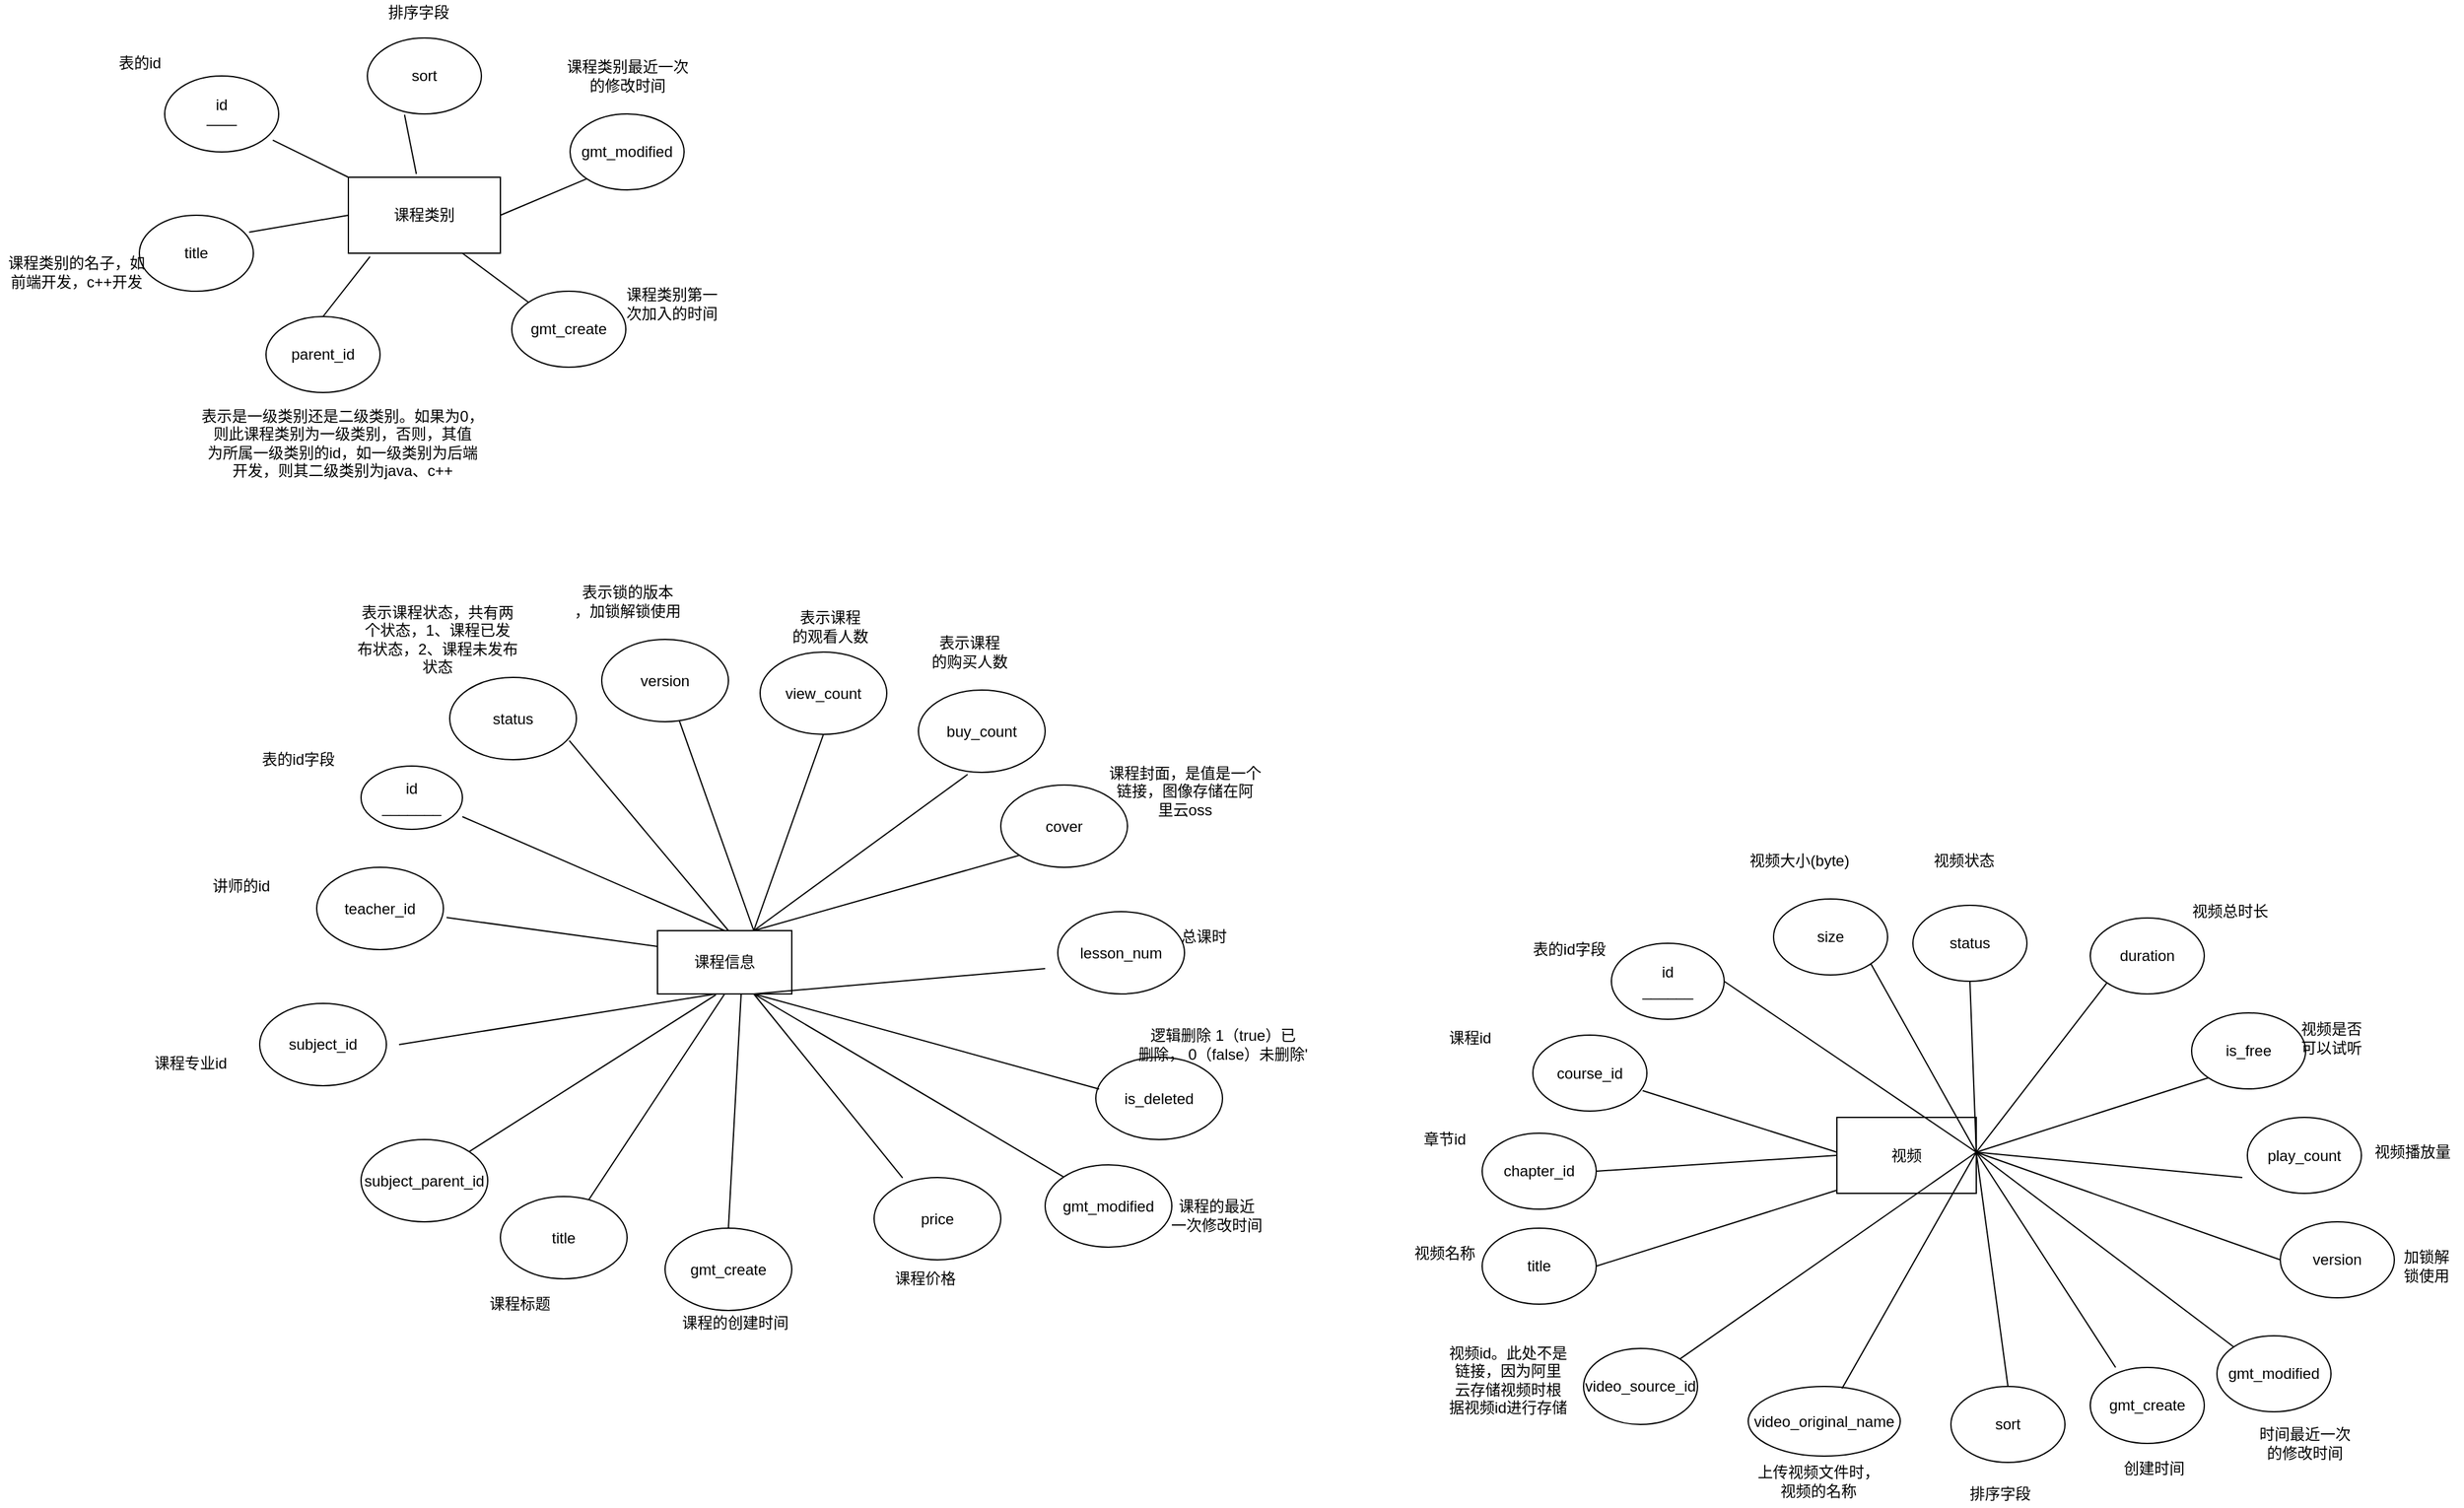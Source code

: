 <mxfile version="18.1.3" type="device"><diagram id="-Kub_AxPF5n6YTANWefS" name="Page-1"><mxGraphModel dx="782" dy="468" grid="1" gridSize="10" guides="1" tooltips="1" connect="1" arrows="1" fold="1" page="1" pageScale="1" pageWidth="827" pageHeight="1169" math="0" shadow="0"><root><mxCell id="0"/><mxCell id="1" parent="0"/><mxCell id="n8Jh0Zcss9-hXuMFW8bq-1" value="课程类别" style="rounded=0;whiteSpace=wrap;html=1;" parent="1" vertex="1"><mxGeometry x="285" y="150" width="120" height="60" as="geometry"/></mxCell><mxCell id="n8Jh0Zcss9-hXuMFW8bq-2" value="id&lt;br&gt;——" style="ellipse;whiteSpace=wrap;html=1;" parent="1" vertex="1"><mxGeometry x="140" y="70" width="90" height="60" as="geometry"/></mxCell><mxCell id="n8Jh0Zcss9-hXuMFW8bq-3" value="title" style="ellipse;whiteSpace=wrap;html=1;" parent="1" vertex="1"><mxGeometry x="120" y="180" width="90" height="60" as="geometry"/></mxCell><mxCell id="n8Jh0Zcss9-hXuMFW8bq-4" value="parent_id" style="ellipse;whiteSpace=wrap;html=1;" parent="1" vertex="1"><mxGeometry x="220" y="260" width="90" height="60" as="geometry"/></mxCell><mxCell id="n8Jh0Zcss9-hXuMFW8bq-5" value="sort" style="ellipse;whiteSpace=wrap;html=1;" parent="1" vertex="1"><mxGeometry x="300" y="40" width="90" height="60" as="geometry"/></mxCell><mxCell id="n8Jh0Zcss9-hXuMFW8bq-6" value="gmt_create" style="ellipse;whiteSpace=wrap;html=1;" parent="1" vertex="1"><mxGeometry x="414" y="240" width="90" height="60" as="geometry"/></mxCell><mxCell id="n8Jh0Zcss9-hXuMFW8bq-7" value="gmt_modified" style="ellipse;whiteSpace=wrap;html=1;" parent="1" vertex="1"><mxGeometry x="460" y="100" width="90" height="60" as="geometry"/></mxCell><mxCell id="n8Jh0Zcss9-hXuMFW8bq-8" value="" style="endArrow=none;html=1;rounded=0;exitX=0.963;exitY=0.222;exitDx=0;exitDy=0;exitPerimeter=0;entryX=0;entryY=0.5;entryDx=0;entryDy=0;" parent="1" source="n8Jh0Zcss9-hXuMFW8bq-3" target="n8Jh0Zcss9-hXuMFW8bq-1" edge="1"><mxGeometry width="50" height="50" relative="1" as="geometry"><mxPoint x="230" y="180" as="sourcePoint"/><mxPoint x="280" y="180" as="targetPoint"/></mxGeometry></mxCell><mxCell id="n8Jh0Zcss9-hXuMFW8bq-9" value="" style="endArrow=none;html=1;rounded=0;exitX=0.948;exitY=0.844;exitDx=0;exitDy=0;exitPerimeter=0;entryX=0;entryY=0;entryDx=0;entryDy=0;" parent="1" source="n8Jh0Zcss9-hXuMFW8bq-2" target="n8Jh0Zcss9-hXuMFW8bq-1" edge="1"><mxGeometry width="50" height="50" relative="1" as="geometry"><mxPoint x="216.67" y="203.32" as="sourcePoint"/><mxPoint x="280" y="180" as="targetPoint"/></mxGeometry></mxCell><mxCell id="n8Jh0Zcss9-hXuMFW8bq-10" value="" style="endArrow=none;html=1;rounded=0;exitX=0.5;exitY=0;exitDx=0;exitDy=0;entryX=0.142;entryY=1.044;entryDx=0;entryDy=0;entryPerimeter=0;" parent="1" source="n8Jh0Zcss9-hXuMFW8bq-4" target="n8Jh0Zcss9-hXuMFW8bq-1" edge="1"><mxGeometry width="50" height="50" relative="1" as="geometry"><mxPoint x="226.67" y="213.32" as="sourcePoint"/><mxPoint x="305" y="200" as="targetPoint"/></mxGeometry></mxCell><mxCell id="n8Jh0Zcss9-hXuMFW8bq-11" value="" style="endArrow=none;html=1;rounded=0;exitX=0;exitY=0;exitDx=0;exitDy=0;entryX=0.75;entryY=1;entryDx=0;entryDy=0;" parent="1" source="n8Jh0Zcss9-hXuMFW8bq-6" target="n8Jh0Zcss9-hXuMFW8bq-1" edge="1"><mxGeometry width="50" height="50" relative="1" as="geometry"><mxPoint x="236.67" y="223.32" as="sourcePoint"/><mxPoint x="315" y="210" as="targetPoint"/></mxGeometry></mxCell><mxCell id="n8Jh0Zcss9-hXuMFW8bq-12" value="" style="endArrow=none;html=1;rounded=0;exitX=1;exitY=0.5;exitDx=0;exitDy=0;entryX=0;entryY=1;entryDx=0;entryDy=0;" parent="1" source="n8Jh0Zcss9-hXuMFW8bq-1" target="n8Jh0Zcss9-hXuMFW8bq-7" edge="1"><mxGeometry width="50" height="50" relative="1" as="geometry"><mxPoint x="246.67" y="233.32" as="sourcePoint"/><mxPoint x="325" y="220" as="targetPoint"/></mxGeometry></mxCell><mxCell id="n8Jh0Zcss9-hXuMFW8bq-13" value="" style="endArrow=none;html=1;rounded=0;exitX=0.326;exitY=1.011;exitDx=0;exitDy=0;exitPerimeter=0;entryX=0.447;entryY=-0.044;entryDx=0;entryDy=0;entryPerimeter=0;" parent="1" source="n8Jh0Zcss9-hXuMFW8bq-5" target="n8Jh0Zcss9-hXuMFW8bq-1" edge="1"><mxGeometry width="50" height="50" relative="1" as="geometry"><mxPoint x="256.67" y="243.32" as="sourcePoint"/><mxPoint x="335" y="230" as="targetPoint"/></mxGeometry></mxCell><mxCell id="n8Jh0Zcss9-hXuMFW8bq-14" value="表的id" style="text;html=1;align=center;verticalAlign=middle;resizable=0;points=[];autosize=1;strokeColor=none;fillColor=none;" parent="1" vertex="1"><mxGeometry x="95" y="50" width="50" height="20" as="geometry"/></mxCell><mxCell id="n8Jh0Zcss9-hXuMFW8bq-15" value="排序字段" style="text;html=1;align=center;verticalAlign=middle;resizable=0;points=[];autosize=1;strokeColor=none;fillColor=none;" parent="1" vertex="1"><mxGeometry x="310" y="10" width="60" height="20" as="geometry"/></mxCell><mxCell id="n8Jh0Zcss9-hXuMFW8bq-16" value="课程类别最近一次&lt;br&gt;的修改时间" style="text;html=1;align=center;verticalAlign=middle;resizable=0;points=[];autosize=1;strokeColor=none;fillColor=none;" parent="1" vertex="1"><mxGeometry x="450" y="55" width="110" height="30" as="geometry"/></mxCell><mxCell id="n8Jh0Zcss9-hXuMFW8bq-18" value="课程类别第一&lt;br&gt;次加入的时间" style="text;html=1;align=center;verticalAlign=middle;resizable=0;points=[];autosize=1;strokeColor=none;fillColor=none;" parent="1" vertex="1"><mxGeometry x="495" y="235" width="90" height="30" as="geometry"/></mxCell><mxCell id="n8Jh0Zcss9-hXuMFW8bq-19" value="表示是一级类别还是二级类别。如果为0，&lt;br&gt;则此课程类别为一级类别，否则，其值&lt;br&gt;为所属一级类别的id，如一级类别为后端&lt;br&gt;开发，则其二级类别为java、c++" style="text;html=1;align=center;verticalAlign=middle;resizable=0;points=[];autosize=1;strokeColor=none;fillColor=none;" parent="1" vertex="1"><mxGeometry x="160" y="330" width="240" height="60" as="geometry"/></mxCell><mxCell id="n8Jh0Zcss9-hXuMFW8bq-20" value="课程类别的名子，如&lt;br&gt;前端开发，c++开发" style="text;html=1;align=center;verticalAlign=middle;resizable=0;points=[];autosize=1;strokeColor=none;fillColor=none;" parent="1" vertex="1"><mxGeometry x="10" y="210" width="120" height="30" as="geometry"/></mxCell><mxCell id="Pkp6nP_VuvFIwzkqP12e-1" value="课程信息" style="rounded=0;whiteSpace=wrap;html=1;" parent="1" vertex="1"><mxGeometry x="529" y="745" width="106" height="50" as="geometry"/></mxCell><mxCell id="Pkp6nP_VuvFIwzkqP12e-2" value="id&lt;br&gt;_______" style="ellipse;whiteSpace=wrap;html=1;" parent="1" vertex="1"><mxGeometry x="295" y="615" width="80" height="50" as="geometry"/></mxCell><mxCell id="Pkp6nP_VuvFIwzkqP12e-3" value="teacher_id" style="ellipse;whiteSpace=wrap;html=1;" parent="1" vertex="1"><mxGeometry x="260" y="695" width="100" height="65" as="geometry"/></mxCell><mxCell id="Pkp6nP_VuvFIwzkqP12e-4" value="subject_id" style="ellipse;whiteSpace=wrap;html=1;" parent="1" vertex="1"><mxGeometry x="215" y="802.5" width="100" height="65" as="geometry"/></mxCell><mxCell id="Pkp6nP_VuvFIwzkqP12e-5" value="subject_parent_id" style="ellipse;whiteSpace=wrap;html=1;" parent="1" vertex="1"><mxGeometry x="295" y="910" width="100" height="65" as="geometry"/></mxCell><mxCell id="Pkp6nP_VuvFIwzkqP12e-6" value="title" style="ellipse;whiteSpace=wrap;html=1;" parent="1" vertex="1"><mxGeometry x="405" y="955" width="100" height="65" as="geometry"/></mxCell><mxCell id="Pkp6nP_VuvFIwzkqP12e-7" value="price" style="ellipse;whiteSpace=wrap;html=1;" parent="1" vertex="1"><mxGeometry x="700" y="940" width="100" height="65" as="geometry"/></mxCell><mxCell id="Pkp6nP_VuvFIwzkqP12e-8" value="lesson_num" style="ellipse;whiteSpace=wrap;html=1;" parent="1" vertex="1"><mxGeometry x="845" y="730" width="100" height="65" as="geometry"/></mxCell><mxCell id="Pkp6nP_VuvFIwzkqP12e-9" value="cover" style="ellipse;whiteSpace=wrap;html=1;" parent="1" vertex="1"><mxGeometry x="800" y="630" width="100" height="65" as="geometry"/></mxCell><mxCell id="Pkp6nP_VuvFIwzkqP12e-10" value="buy_count" style="ellipse;whiteSpace=wrap;html=1;" parent="1" vertex="1"><mxGeometry x="735" y="555" width="100" height="65" as="geometry"/></mxCell><mxCell id="Pkp6nP_VuvFIwzkqP12e-11" value="view_count" style="ellipse;whiteSpace=wrap;html=1;" parent="1" vertex="1"><mxGeometry x="610" y="525" width="100" height="65" as="geometry"/></mxCell><mxCell id="Pkp6nP_VuvFIwzkqP12e-12" value="version" style="ellipse;whiteSpace=wrap;html=1;" parent="1" vertex="1"><mxGeometry x="485" y="515" width="100" height="65" as="geometry"/></mxCell><mxCell id="Pkp6nP_VuvFIwzkqP12e-13" value="status" style="ellipse;whiteSpace=wrap;html=1;" parent="1" vertex="1"><mxGeometry x="365" y="545" width="100" height="65" as="geometry"/></mxCell><mxCell id="Pkp6nP_VuvFIwzkqP12e-14" value="is_deleted" style="ellipse;whiteSpace=wrap;html=1;" parent="1" vertex="1"><mxGeometry x="875" y="845" width="100" height="65" as="geometry"/></mxCell><mxCell id="Pkp6nP_VuvFIwzkqP12e-15" value="gmt_create" style="ellipse;whiteSpace=wrap;html=1;" parent="1" vertex="1"><mxGeometry x="535" y="980" width="100" height="65" as="geometry"/></mxCell><mxCell id="Pkp6nP_VuvFIwzkqP12e-16" value="gmt_modified" style="ellipse;whiteSpace=wrap;html=1;" parent="1" vertex="1"><mxGeometry x="835" y="930" width="100" height="65" as="geometry"/></mxCell><mxCell id="Pkp6nP_VuvFIwzkqP12e-18" value="" style="endArrow=none;html=1;rounded=0;entryX=0.5;entryY=1;entryDx=0;entryDy=0;" parent="1" source="Pkp6nP_VuvFIwzkqP12e-6" target="Pkp6nP_VuvFIwzkqP12e-1" edge="1"><mxGeometry width="50" height="50" relative="1" as="geometry"><mxPoint x="605" y="845" as="sourcePoint"/><mxPoint x="655" y="795" as="targetPoint"/></mxGeometry></mxCell><mxCell id="Pkp6nP_VuvFIwzkqP12e-19" value="" style="endArrow=none;html=1;rounded=0;exitX=1;exitY=0;exitDx=0;exitDy=0;entryX=0.435;entryY=1.014;entryDx=0;entryDy=0;entryPerimeter=0;" parent="1" source="Pkp6nP_VuvFIwzkqP12e-5" target="Pkp6nP_VuvFIwzkqP12e-1" edge="1"><mxGeometry width="50" height="50" relative="1" as="geometry"><mxPoint x="485" y="855" as="sourcePoint"/><mxPoint x="535" y="805" as="targetPoint"/></mxGeometry></mxCell><mxCell id="Pkp6nP_VuvFIwzkqP12e-20" value="" style="endArrow=none;html=1;rounded=0;" parent="1" edge="1"><mxGeometry width="50" height="50" relative="1" as="geometry"><mxPoint x="325" y="835" as="sourcePoint"/><mxPoint x="575" y="795" as="targetPoint"/></mxGeometry></mxCell><mxCell id="Pkp6nP_VuvFIwzkqP12e-21" value="" style="endArrow=none;html=1;rounded=0;exitX=1.025;exitY=0.61;exitDx=0;exitDy=0;exitPerimeter=0;entryX=0;entryY=0.25;entryDx=0;entryDy=0;" parent="1" source="Pkp6nP_VuvFIwzkqP12e-3" target="Pkp6nP_VuvFIwzkqP12e-1" edge="1"><mxGeometry width="50" height="50" relative="1" as="geometry"><mxPoint x="425" y="765" as="sourcePoint"/><mxPoint x="475" y="715" as="targetPoint"/></mxGeometry></mxCell><mxCell id="Pkp6nP_VuvFIwzkqP12e-22" value="" style="endArrow=none;html=1;rounded=0;exitX=1;exitY=0.8;exitDx=0;exitDy=0;exitPerimeter=0;entryX=0.5;entryY=0;entryDx=0;entryDy=0;" parent="1" source="Pkp6nP_VuvFIwzkqP12e-2" target="Pkp6nP_VuvFIwzkqP12e-1" edge="1"><mxGeometry width="50" height="50" relative="1" as="geometry"><mxPoint x="555" y="705" as="sourcePoint"/><mxPoint x="605" y="655" as="targetPoint"/></mxGeometry></mxCell><mxCell id="Pkp6nP_VuvFIwzkqP12e-23" value="" style="endArrow=none;html=1;rounded=0;exitX=0.944;exitY=0.769;exitDx=0;exitDy=0;exitPerimeter=0;" parent="1" source="Pkp6nP_VuvFIwzkqP12e-13" edge="1"><mxGeometry width="50" height="50" relative="1" as="geometry"><mxPoint x="605" y="745" as="sourcePoint"/><mxPoint x="585" y="745" as="targetPoint"/></mxGeometry></mxCell><mxCell id="Pkp6nP_VuvFIwzkqP12e-24" value="" style="endArrow=none;html=1;rounded=0;" parent="1" target="Pkp6nP_VuvFIwzkqP12e-12" edge="1"><mxGeometry width="50" height="50" relative="1" as="geometry"><mxPoint x="605" y="745" as="sourcePoint"/><mxPoint x="655" y="695" as="targetPoint"/></mxGeometry></mxCell><mxCell id="Pkp6nP_VuvFIwzkqP12e-25" value="" style="endArrow=none;html=1;rounded=0;entryX=0.5;entryY=1;entryDx=0;entryDy=0;" parent="1" target="Pkp6nP_VuvFIwzkqP12e-11" edge="1"><mxGeometry width="50" height="50" relative="1" as="geometry"><mxPoint x="605" y="745" as="sourcePoint"/><mxPoint x="655" y="695" as="targetPoint"/></mxGeometry></mxCell><mxCell id="Pkp6nP_VuvFIwzkqP12e-26" value="" style="endArrow=none;html=1;rounded=0;entryX=0.388;entryY=1.025;entryDx=0;entryDy=0;entryPerimeter=0;" parent="1" target="Pkp6nP_VuvFIwzkqP12e-10" edge="1"><mxGeometry width="50" height="50" relative="1" as="geometry"><mxPoint x="605" y="745" as="sourcePoint"/><mxPoint x="655" y="695" as="targetPoint"/></mxGeometry></mxCell><mxCell id="Pkp6nP_VuvFIwzkqP12e-27" value="" style="endArrow=none;html=1;rounded=0;entryX=0;entryY=1;entryDx=0;entryDy=0;" parent="1" target="Pkp6nP_VuvFIwzkqP12e-9" edge="1"><mxGeometry width="50" height="50" relative="1" as="geometry"><mxPoint x="605" y="745" as="sourcePoint"/><mxPoint x="655" y="695" as="targetPoint"/></mxGeometry></mxCell><mxCell id="Pkp6nP_VuvFIwzkqP12e-28" value="" style="endArrow=none;html=1;rounded=0;" parent="1" edge="1"><mxGeometry width="50" height="50" relative="1" as="geometry"><mxPoint x="605" y="795" as="sourcePoint"/><mxPoint x="835" y="775" as="targetPoint"/></mxGeometry></mxCell><mxCell id="Pkp6nP_VuvFIwzkqP12e-29" value="" style="endArrow=none;html=1;rounded=0;entryX=0.026;entryY=0.386;entryDx=0;entryDy=0;entryPerimeter=0;" parent="1" target="Pkp6nP_VuvFIwzkqP12e-14" edge="1"><mxGeometry width="50" height="50" relative="1" as="geometry"><mxPoint x="605" y="795" as="sourcePoint"/><mxPoint x="855" y="865" as="targetPoint"/></mxGeometry></mxCell><mxCell id="Pkp6nP_VuvFIwzkqP12e-30" value="" style="endArrow=none;html=1;rounded=0;exitX=0.623;exitY=1;exitDx=0;exitDy=0;exitPerimeter=0;entryX=0.5;entryY=0;entryDx=0;entryDy=0;" parent="1" source="Pkp6nP_VuvFIwzkqP12e-1" target="Pkp6nP_VuvFIwzkqP12e-15" edge="1"><mxGeometry width="50" height="50" relative="1" as="geometry"><mxPoint x="605" y="845" as="sourcePoint"/><mxPoint x="655" y="795" as="targetPoint"/></mxGeometry></mxCell><mxCell id="Pkp6nP_VuvFIwzkqP12e-31" value="" style="endArrow=none;html=1;rounded=0;entryX=0.225;entryY=0.004;entryDx=0;entryDy=0;entryPerimeter=0;" parent="1" target="Pkp6nP_VuvFIwzkqP12e-7" edge="1"><mxGeometry width="50" height="50" relative="1" as="geometry"><mxPoint x="605" y="795" as="sourcePoint"/><mxPoint x="715" y="935" as="targetPoint"/></mxGeometry></mxCell><mxCell id="Pkp6nP_VuvFIwzkqP12e-32" value="" style="endArrow=none;html=1;rounded=0;entryX=0;entryY=0;entryDx=0;entryDy=0;" parent="1" target="Pkp6nP_VuvFIwzkqP12e-16" edge="1"><mxGeometry width="50" height="50" relative="1" as="geometry"><mxPoint x="605" y="795" as="sourcePoint"/><mxPoint x="835" y="925" as="targetPoint"/></mxGeometry></mxCell><mxCell id="Pkp6nP_VuvFIwzkqP12e-33" value="表的id字段" style="text;html=1;align=center;verticalAlign=middle;resizable=0;points=[];autosize=1;strokeColor=none;fillColor=none;" parent="1" vertex="1"><mxGeometry x="210" y="600" width="70" height="20" as="geometry"/></mxCell><mxCell id="Pkp6nP_VuvFIwzkqP12e-34" value="表示课程状态，共有两&lt;br&gt;个状态，1、课程已发&lt;br&gt;布状态，2、课程未发布&lt;br&gt;状态" style="text;html=1;align=center;verticalAlign=middle;resizable=0;points=[];autosize=1;strokeColor=none;fillColor=none;" parent="1" vertex="1"><mxGeometry x="285" y="485" width="140" height="60" as="geometry"/></mxCell><mxCell id="Pkp6nP_VuvFIwzkqP12e-35" value="表示锁的版本&lt;br&gt;，加锁解锁使用" style="text;html=1;align=center;verticalAlign=middle;resizable=0;points=[];autosize=1;strokeColor=none;fillColor=none;" parent="1" vertex="1"><mxGeometry x="455" y="470" width="100" height="30" as="geometry"/></mxCell><mxCell id="Pkp6nP_VuvFIwzkqP12e-36" value="表示课程&lt;br&gt;的观看人数" style="text;html=1;align=center;verticalAlign=middle;resizable=0;points=[];autosize=1;strokeColor=none;fillColor=none;" parent="1" vertex="1"><mxGeometry x="625" y="490" width="80" height="30" as="geometry"/></mxCell><mxCell id="Pkp6nP_VuvFIwzkqP12e-37" value="表示课程&lt;br&gt;的购买人数" style="text;html=1;align=center;verticalAlign=middle;resizable=0;points=[];autosize=1;strokeColor=none;fillColor=none;" parent="1" vertex="1"><mxGeometry x="735" y="510" width="80" height="30" as="geometry"/></mxCell><mxCell id="Pkp6nP_VuvFIwzkqP12e-38" value="课程封面，是值是一个&lt;br&gt;链接，图像存储在阿&lt;br&gt;里云oss" style="text;html=1;align=center;verticalAlign=middle;resizable=0;points=[];autosize=1;strokeColor=none;fillColor=none;" parent="1" vertex="1"><mxGeometry x="875" y="610" width="140" height="50" as="geometry"/></mxCell><mxCell id="Pkp6nP_VuvFIwzkqP12e-39" value="总课时" style="text;html=1;align=center;verticalAlign=middle;resizable=0;points=[];autosize=1;strokeColor=none;fillColor=none;" parent="1" vertex="1"><mxGeometry x="935" y="740" width="50" height="20" as="geometry"/></mxCell><mxCell id="Pkp6nP_VuvFIwzkqP12e-40" value="逻辑删除 1（true）已&lt;br&gt;删除， 0（false）未删除'" style="text;html=1;align=center;verticalAlign=middle;resizable=0;points=[];autosize=1;strokeColor=none;fillColor=none;" parent="1" vertex="1"><mxGeometry x="900" y="820" width="150" height="30" as="geometry"/></mxCell><mxCell id="Pkp6nP_VuvFIwzkqP12e-41" value="课程的最近&lt;br&gt;一次修改时间" style="text;html=1;align=center;verticalAlign=middle;resizable=0;points=[];autosize=1;strokeColor=none;fillColor=none;" parent="1" vertex="1"><mxGeometry x="925" y="955" width="90" height="30" as="geometry"/></mxCell><mxCell id="Pkp6nP_VuvFIwzkqP12e-42" value="课程价格" style="text;html=1;align=center;verticalAlign=middle;resizable=0;points=[];autosize=1;strokeColor=none;fillColor=none;" parent="1" vertex="1"><mxGeometry x="710" y="1010" width="60" height="20" as="geometry"/></mxCell><mxCell id="Pkp6nP_VuvFIwzkqP12e-43" value="课程的创建时间" style="text;html=1;align=center;verticalAlign=middle;resizable=0;points=[];autosize=1;strokeColor=none;fillColor=none;" parent="1" vertex="1"><mxGeometry x="540" y="1045" width="100" height="20" as="geometry"/></mxCell><mxCell id="Pkp6nP_VuvFIwzkqP12e-44" value="课程标题" style="text;html=1;align=center;verticalAlign=middle;resizable=0;points=[];autosize=1;strokeColor=none;fillColor=none;" parent="1" vertex="1"><mxGeometry x="390" y="1030" width="60" height="20" as="geometry"/></mxCell><mxCell id="Pkp6nP_VuvFIwzkqP12e-45" value="课程专业id" style="text;html=1;align=center;verticalAlign=middle;resizable=0;points=[];autosize=1;strokeColor=none;fillColor=none;" parent="1" vertex="1"><mxGeometry x="125" y="840" width="70" height="20" as="geometry"/></mxCell><mxCell id="Pkp6nP_VuvFIwzkqP12e-46" value="讲师的id" style="text;html=1;align=center;verticalAlign=middle;resizable=0;points=[];autosize=1;strokeColor=none;fillColor=none;" parent="1" vertex="1"><mxGeometry x="170" y="700" width="60" height="20" as="geometry"/></mxCell><mxCell id="8e_kMy3mZPGeUAPlUHab-2" value="视频" style="whiteSpace=wrap;html=1;" vertex="1" parent="1"><mxGeometry x="1460" y="892.5" width="110" height="60" as="geometry"/></mxCell><mxCell id="8e_kMy3mZPGeUAPlUHab-3" value="id&lt;br&gt;______" style="ellipse;whiteSpace=wrap;html=1;" vertex="1" parent="1"><mxGeometry x="1282" y="755" width="89" height="60" as="geometry"/></mxCell><mxCell id="8e_kMy3mZPGeUAPlUHab-7" value="course_id" style="ellipse;whiteSpace=wrap;html=1;" vertex="1" parent="1"><mxGeometry x="1220" y="827.5" width="90" height="60" as="geometry"/></mxCell><mxCell id="8e_kMy3mZPGeUAPlUHab-8" value="chapter_id" style="ellipse;whiteSpace=wrap;html=1;" vertex="1" parent="1"><mxGeometry x="1180" y="905" width="90" height="60" as="geometry"/></mxCell><mxCell id="8e_kMy3mZPGeUAPlUHab-9" value="title" style="ellipse;whiteSpace=wrap;html=1;" vertex="1" parent="1"><mxGeometry x="1180" y="980" width="90" height="60" as="geometry"/></mxCell><mxCell id="8e_kMy3mZPGeUAPlUHab-10" value="video_source_id" style="ellipse;whiteSpace=wrap;html=1;" vertex="1" parent="1"><mxGeometry x="1260" y="1075" width="90" height="60" as="geometry"/></mxCell><mxCell id="8e_kMy3mZPGeUAPlUHab-11" value="video_original_name" style="ellipse;whiteSpace=wrap;html=1;" vertex="1" parent="1"><mxGeometry x="1390" y="1105" width="120" height="55" as="geometry"/></mxCell><mxCell id="8e_kMy3mZPGeUAPlUHab-12" value="sort" style="ellipse;whiteSpace=wrap;html=1;" vertex="1" parent="1"><mxGeometry x="1550" y="1105" width="90" height="60" as="geometry"/></mxCell><mxCell id="8e_kMy3mZPGeUAPlUHab-13" value="play_count" style="ellipse;whiteSpace=wrap;html=1;" vertex="1" parent="1"><mxGeometry x="1784" y="892.5" width="90" height="60" as="geometry"/></mxCell><mxCell id="8e_kMy3mZPGeUAPlUHab-14" value="is_free" style="ellipse;whiteSpace=wrap;html=1;" vertex="1" parent="1"><mxGeometry x="1740" y="810" width="90" height="60" as="geometry"/></mxCell><mxCell id="8e_kMy3mZPGeUAPlUHab-15" value="duration" style="ellipse;whiteSpace=wrap;html=1;" vertex="1" parent="1"><mxGeometry x="1660" y="735" width="90" height="60" as="geometry"/></mxCell><mxCell id="8e_kMy3mZPGeUAPlUHab-16" value="status" style="ellipse;whiteSpace=wrap;html=1;" vertex="1" parent="1"><mxGeometry x="1520" y="725" width="90" height="60" as="geometry"/></mxCell><mxCell id="8e_kMy3mZPGeUAPlUHab-17" value="size" style="ellipse;whiteSpace=wrap;html=1;" vertex="1" parent="1"><mxGeometry x="1410" y="720" width="90" height="60" as="geometry"/></mxCell><mxCell id="8e_kMy3mZPGeUAPlUHab-18" value="version" style="ellipse;whiteSpace=wrap;html=1;" vertex="1" parent="1"><mxGeometry x="1810" y="975" width="90" height="60" as="geometry"/></mxCell><mxCell id="8e_kMy3mZPGeUAPlUHab-19" value="gmt_create" style="ellipse;whiteSpace=wrap;html=1;" vertex="1" parent="1"><mxGeometry x="1660" y="1090" width="90" height="60" as="geometry"/></mxCell><mxCell id="8e_kMy3mZPGeUAPlUHab-20" value="gmt_modified" style="ellipse;whiteSpace=wrap;html=1;" vertex="1" parent="1"><mxGeometry x="1760" y="1065" width="90" height="60" as="geometry"/></mxCell><mxCell id="8e_kMy3mZPGeUAPlUHab-21" value="表的id字段&amp;nbsp;" style="text;html=1;align=center;verticalAlign=middle;resizable=0;points=[];autosize=1;strokeColor=none;fillColor=none;" vertex="1" parent="1"><mxGeometry x="1210" y="750" width="80" height="20" as="geometry"/></mxCell><mxCell id="8e_kMy3mZPGeUAPlUHab-22" value="课程id" style="text;html=1;align=center;verticalAlign=middle;resizable=0;points=[];autosize=1;strokeColor=none;fillColor=none;" vertex="1" parent="1"><mxGeometry x="1145" y="820" width="50" height="20" as="geometry"/></mxCell><mxCell id="8e_kMy3mZPGeUAPlUHab-23" value="章节id" style="text;html=1;align=center;verticalAlign=middle;resizable=0;points=[];autosize=1;strokeColor=none;fillColor=none;" vertex="1" parent="1"><mxGeometry x="1125" y="900" width="50" height="20" as="geometry"/></mxCell><mxCell id="8e_kMy3mZPGeUAPlUHab-24" value="视频名称" style="text;html=1;align=center;verticalAlign=middle;resizable=0;points=[];autosize=1;strokeColor=none;fillColor=none;" vertex="1" parent="1"><mxGeometry x="1120" y="990" width="60" height="20" as="geometry"/></mxCell><mxCell id="8e_kMy3mZPGeUAPlUHab-25" value="视频id。此处不是&lt;br&gt;链接，因为阿里&lt;br&gt;云存储视频时根&lt;br&gt;据视频id进行存储" style="text;html=1;align=center;verticalAlign=middle;resizable=0;points=[];autosize=1;strokeColor=none;fillColor=none;" vertex="1" parent="1"><mxGeometry x="1145" y="1070" width="110" height="60" as="geometry"/></mxCell><mxCell id="8e_kMy3mZPGeUAPlUHab-26" value="上传视频文件时，&lt;br&gt;视频的名称" style="text;html=1;align=center;verticalAlign=middle;resizable=0;points=[];autosize=1;strokeColor=none;fillColor=none;" vertex="1" parent="1"><mxGeometry x="1390" y="1165" width="110" height="30" as="geometry"/></mxCell><mxCell id="8e_kMy3mZPGeUAPlUHab-27" value="排序字段&amp;nbsp;" style="text;html=1;align=center;verticalAlign=middle;resizable=0;points=[];autosize=1;strokeColor=none;fillColor=none;" vertex="1" parent="1"><mxGeometry x="1555" y="1180" width="70" height="20" as="geometry"/></mxCell><mxCell id="8e_kMy3mZPGeUAPlUHab-28" value="创建时间" style="text;html=1;align=center;verticalAlign=middle;resizable=0;points=[];autosize=1;strokeColor=none;fillColor=none;" vertex="1" parent="1"><mxGeometry x="1680" y="1160" width="60" height="20" as="geometry"/></mxCell><mxCell id="8e_kMy3mZPGeUAPlUHab-29" value="时间最近一次&lt;br&gt;的修改时间" style="text;html=1;align=center;verticalAlign=middle;resizable=0;points=[];autosize=1;strokeColor=none;fillColor=none;" vertex="1" parent="1"><mxGeometry x="1784" y="1135" width="90" height="30" as="geometry"/></mxCell><mxCell id="8e_kMy3mZPGeUAPlUHab-30" value="加锁解&lt;br&gt;锁使用" style="text;html=1;align=center;verticalAlign=middle;resizable=0;points=[];autosize=1;strokeColor=none;fillColor=none;" vertex="1" parent="1"><mxGeometry x="1900" y="995" width="50" height="30" as="geometry"/></mxCell><mxCell id="8e_kMy3mZPGeUAPlUHab-31" value="视频播放量" style="text;html=1;align=center;verticalAlign=middle;resizable=0;points=[];autosize=1;strokeColor=none;fillColor=none;" vertex="1" parent="1"><mxGeometry x="1874" y="910" width="80" height="20" as="geometry"/></mxCell><mxCell id="8e_kMy3mZPGeUAPlUHab-32" value="视频是否&lt;br&gt;可以试听" style="text;html=1;align=center;verticalAlign=middle;resizable=0;points=[];autosize=1;strokeColor=none;fillColor=none;" vertex="1" parent="1"><mxGeometry x="1820" y="815" width="60" height="30" as="geometry"/></mxCell><mxCell id="8e_kMy3mZPGeUAPlUHab-33" value="视频总时长" style="text;html=1;align=center;verticalAlign=middle;resizable=0;points=[];autosize=1;strokeColor=none;fillColor=none;" vertex="1" parent="1"><mxGeometry x="1730" y="720" width="80" height="20" as="geometry"/></mxCell><mxCell id="8e_kMy3mZPGeUAPlUHab-34" value="视频状态" style="text;html=1;align=center;verticalAlign=middle;resizable=0;points=[];autosize=1;strokeColor=none;fillColor=none;" vertex="1" parent="1"><mxGeometry x="1530" y="680" width="60" height="20" as="geometry"/></mxCell><mxCell id="8e_kMy3mZPGeUAPlUHab-35" value="视频大小(byte)" style="text;html=1;align=center;verticalAlign=middle;resizable=0;points=[];autosize=1;strokeColor=none;fillColor=none;" vertex="1" parent="1"><mxGeometry x="1385" y="680" width="90" height="20" as="geometry"/></mxCell><mxCell id="8e_kMy3mZPGeUAPlUHab-36" value="" style="endArrow=none;html=1;rounded=0;exitX=0;exitY=0.5;exitDx=0;exitDy=0;entryX=1;entryY=0.5;entryDx=0;entryDy=0;" edge="1" parent="1" source="8e_kMy3mZPGeUAPlUHab-2" target="8e_kMy3mZPGeUAPlUHab-8"><mxGeometry width="50" height="50" relative="1" as="geometry"><mxPoint x="1520" y="970" as="sourcePoint"/><mxPoint x="1570" y="920" as="targetPoint"/></mxGeometry></mxCell><mxCell id="8e_kMy3mZPGeUAPlUHab-37" value="" style="endArrow=none;html=1;rounded=0;exitX=1;exitY=0.5;exitDx=0;exitDy=0;" edge="1" parent="1" source="8e_kMy3mZPGeUAPlUHab-9"><mxGeometry width="50" height="50" relative="1" as="geometry"><mxPoint x="1520" y="970" as="sourcePoint"/><mxPoint x="1460" y="950" as="targetPoint"/></mxGeometry></mxCell><mxCell id="8e_kMy3mZPGeUAPlUHab-38" value="" style="endArrow=none;html=1;rounded=0;exitX=0;exitY=1;exitDx=0;exitDy=0;" edge="1" parent="1" source="8e_kMy3mZPGeUAPlUHab-14"><mxGeometry width="50" height="50" relative="1" as="geometry"><mxPoint x="1520" y="970" as="sourcePoint"/><mxPoint x="1570" y="920" as="targetPoint"/></mxGeometry></mxCell><mxCell id="8e_kMy3mZPGeUAPlUHab-39" value="" style="endArrow=none;html=1;rounded=0;" edge="1" parent="1"><mxGeometry width="50" height="50" relative="1" as="geometry"><mxPoint x="1780" y="940" as="sourcePoint"/><mxPoint x="1570" y="920" as="targetPoint"/></mxGeometry></mxCell><mxCell id="8e_kMy3mZPGeUAPlUHab-40" value="" style="endArrow=none;html=1;rounded=0;exitX=0;exitY=0.5;exitDx=0;exitDy=0;" edge="1" parent="1" source="8e_kMy3mZPGeUAPlUHab-18"><mxGeometry width="50" height="50" relative="1" as="geometry"><mxPoint x="1820" y="1010" as="sourcePoint"/><mxPoint x="1570" y="920" as="targetPoint"/></mxGeometry></mxCell><mxCell id="8e_kMy3mZPGeUAPlUHab-42" value="" style="endArrow=none;html=1;rounded=0;exitX=0;exitY=0;exitDx=0;exitDy=0;" edge="1" parent="1" source="8e_kMy3mZPGeUAPlUHab-20"><mxGeometry width="50" height="50" relative="1" as="geometry"><mxPoint x="1520" y="970" as="sourcePoint"/><mxPoint x="1570" y="920" as="targetPoint"/></mxGeometry></mxCell><mxCell id="8e_kMy3mZPGeUAPlUHab-43" value="" style="endArrow=none;html=1;rounded=0;exitX=0.222;exitY=0;exitDx=0;exitDy=0;exitPerimeter=0;" edge="1" parent="1" source="8e_kMy3mZPGeUAPlUHab-19"><mxGeometry width="50" height="50" relative="1" as="geometry"><mxPoint x="1520" y="970" as="sourcePoint"/><mxPoint x="1570" y="920" as="targetPoint"/></mxGeometry></mxCell><mxCell id="8e_kMy3mZPGeUAPlUHab-44" value="" style="endArrow=none;html=1;rounded=0;exitX=0.5;exitY=0;exitDx=0;exitDy=0;" edge="1" parent="1" source="8e_kMy3mZPGeUAPlUHab-12"><mxGeometry width="50" height="50" relative="1" as="geometry"><mxPoint x="1580" y="1100" as="sourcePoint"/><mxPoint x="1570" y="920" as="targetPoint"/></mxGeometry></mxCell><mxCell id="8e_kMy3mZPGeUAPlUHab-45" value="" style="endArrow=none;html=1;rounded=0;exitX=0.617;exitY=0.03;exitDx=0;exitDy=0;exitPerimeter=0;" edge="1" parent="1" source="8e_kMy3mZPGeUAPlUHab-11"><mxGeometry width="50" height="50" relative="1" as="geometry"><mxPoint x="1520" y="970" as="sourcePoint"/><mxPoint x="1570" y="920" as="targetPoint"/></mxGeometry></mxCell><mxCell id="8e_kMy3mZPGeUAPlUHab-46" value="" style="endArrow=none;html=1;rounded=0;" edge="1" parent="1" source="8e_kMy3mZPGeUAPlUHab-10"><mxGeometry width="50" height="50" relative="1" as="geometry"><mxPoint x="1520" y="970" as="sourcePoint"/><mxPoint x="1570" y="920" as="targetPoint"/></mxGeometry></mxCell><mxCell id="8e_kMy3mZPGeUAPlUHab-47" value="" style="endArrow=none;html=1;rounded=0;exitX=0;exitY=1;exitDx=0;exitDy=0;" edge="1" parent="1" source="8e_kMy3mZPGeUAPlUHab-15"><mxGeometry width="50" height="50" relative="1" as="geometry"><mxPoint x="1670" y="800" as="sourcePoint"/><mxPoint x="1570" y="920" as="targetPoint"/></mxGeometry></mxCell><mxCell id="8e_kMy3mZPGeUAPlUHab-48" value="" style="endArrow=none;html=1;rounded=0;exitX=0.5;exitY=1;exitDx=0;exitDy=0;" edge="1" parent="1" source="8e_kMy3mZPGeUAPlUHab-16"><mxGeometry width="50" height="50" relative="1" as="geometry"><mxPoint x="1520" y="970" as="sourcePoint"/><mxPoint x="1570" y="920" as="targetPoint"/></mxGeometry></mxCell><mxCell id="8e_kMy3mZPGeUAPlUHab-49" value="" style="endArrow=none;html=1;rounded=0;exitX=1;exitY=1;exitDx=0;exitDy=0;" edge="1" parent="1" source="8e_kMy3mZPGeUAPlUHab-17"><mxGeometry width="50" height="50" relative="1" as="geometry"><mxPoint x="1520" y="970" as="sourcePoint"/><mxPoint x="1570" y="920" as="targetPoint"/></mxGeometry></mxCell><mxCell id="8e_kMy3mZPGeUAPlUHab-50" value="" style="endArrow=none;html=1;rounded=0;exitX=1;exitY=0.5;exitDx=0;exitDy=0;" edge="1" parent="1" source="8e_kMy3mZPGeUAPlUHab-3"><mxGeometry width="50" height="50" relative="1" as="geometry"><mxPoint x="1370" y="800" as="sourcePoint"/><mxPoint x="1570" y="920" as="targetPoint"/></mxGeometry></mxCell><mxCell id="8e_kMy3mZPGeUAPlUHab-52" value="" style="endArrow=none;html=1;rounded=0;exitX=0.963;exitY=0.731;exitDx=0;exitDy=0;exitPerimeter=0;" edge="1" parent="1" source="8e_kMy3mZPGeUAPlUHab-7"><mxGeometry width="50" height="50" relative="1" as="geometry"><mxPoint x="1360" y="910" as="sourcePoint"/><mxPoint x="1460" y="920" as="targetPoint"/></mxGeometry></mxCell></root></mxGraphModel></diagram></mxfile>